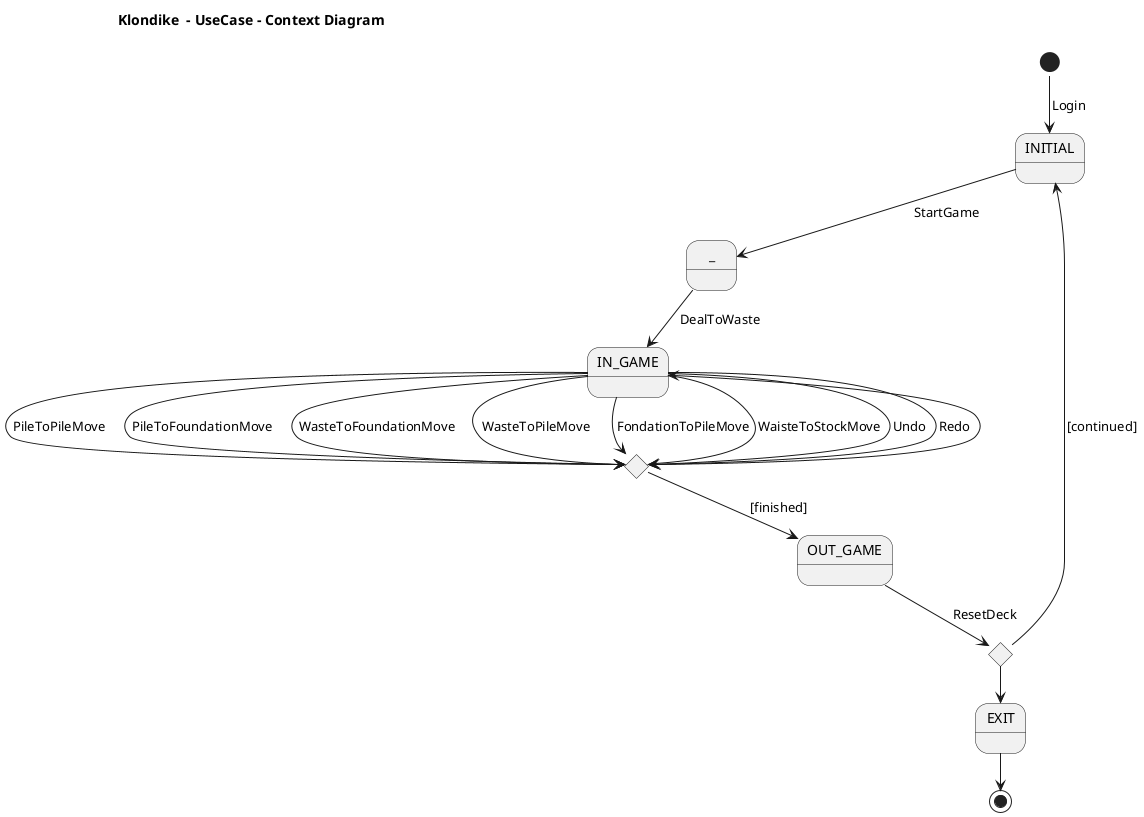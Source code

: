 @startuml UseCaseContextDiagram
!pragma layout smetana
title Klondike  - UseCase - Context Diagram

state INITIAL
state _
state IN_GAME
state OUT_GAME
state EXIT
state if_finished <<choice>>
state if_resumed <<choice>>

[*] --> INITIAL: Login

INITIAL --> _: StartGame 
_ --> IN_GAME: DealToWaste
IN_GAME --> if_finished: PileToPileMove
IN_GAME --> if_finished: PileToFoundationMove
IN_GAME --> if_finished: WasteToFoundationMove
IN_GAME --> if_finished: WasteToPileMove
IN_GAME --> if_finished: FondationToPileMove
IN_GAME --> if_finished: WaisteToStockMove
IN_GAME --> if_finished: Undo
IN_GAME --> if_finished: Redo
if_finished --> IN_GAME
if_finished --> OUT_GAME: [finished]
OUT_GAME --> if_resumed: ResetDeck
if_resumed --> INITIAL: [continued]
if_resumed --> EXIT
EXIT --> [*]
@enduml
